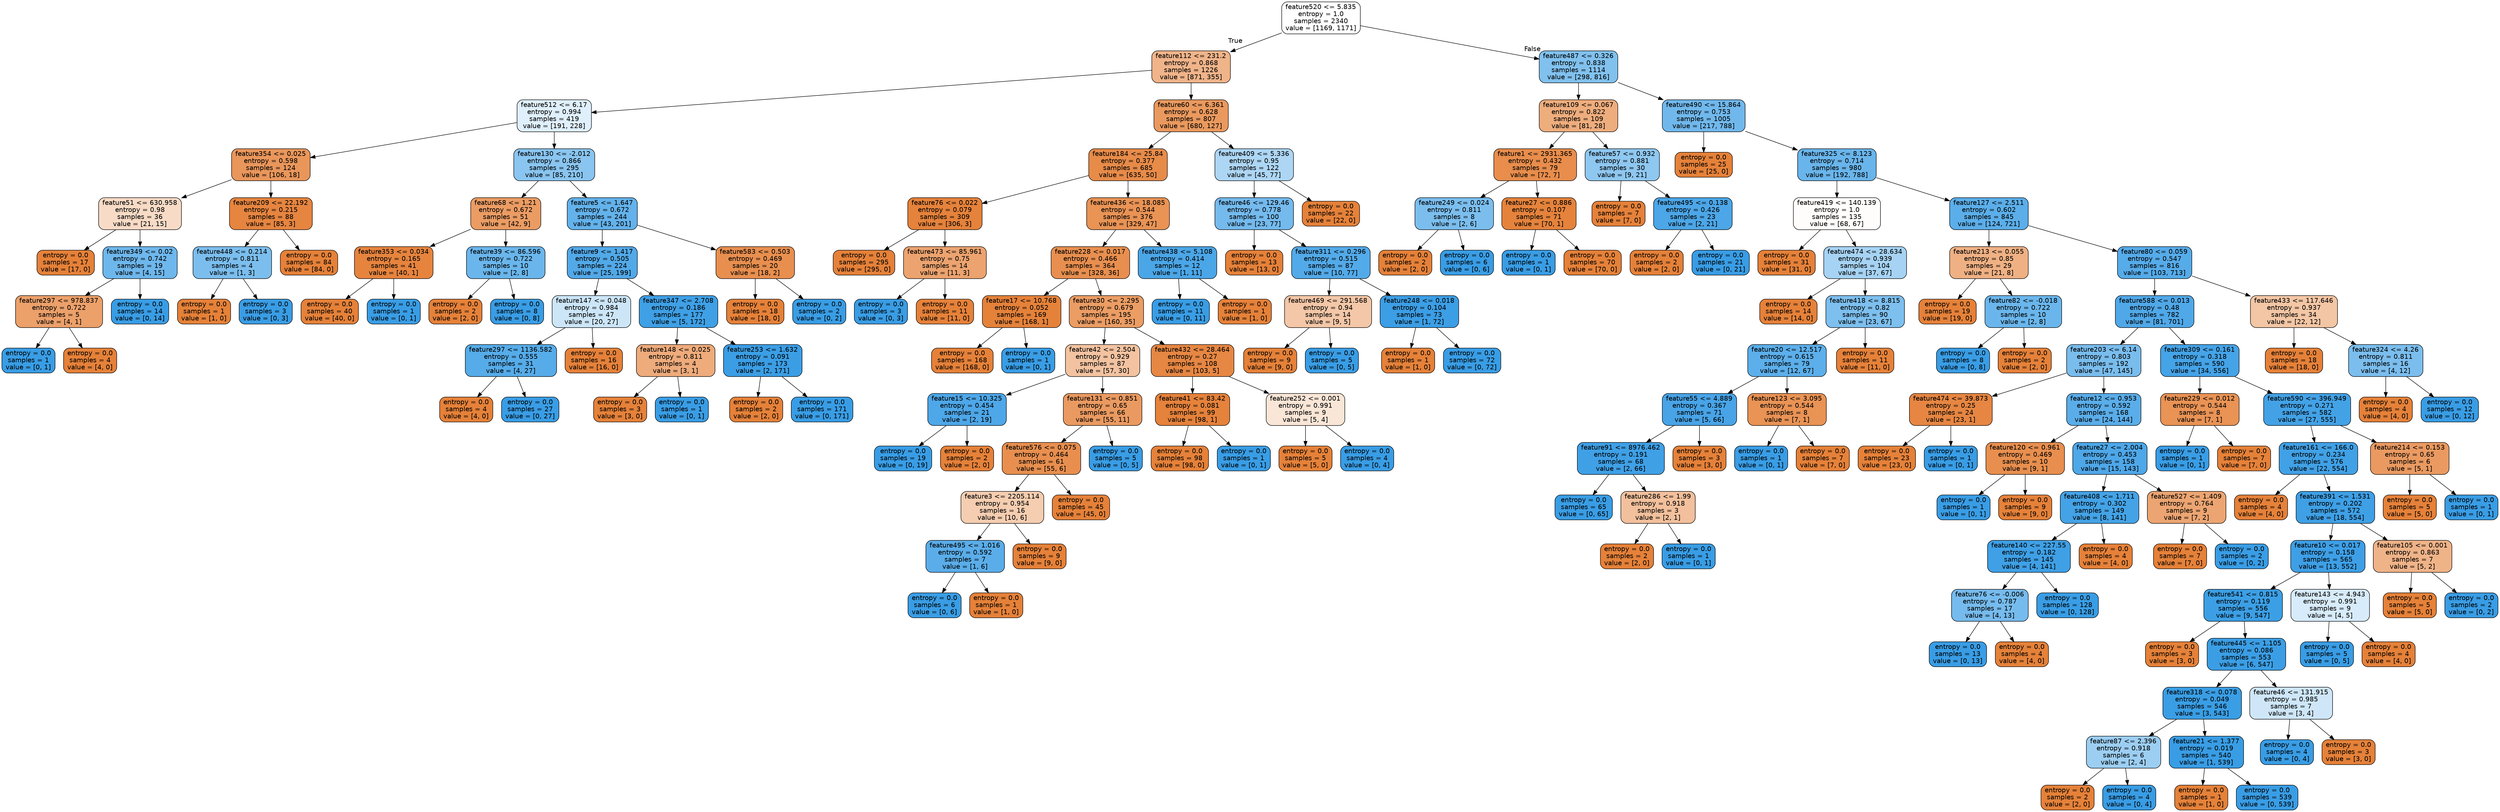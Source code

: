 digraph Tree {
node [shape=box, style="filled, rounded", color="black", fontname=helvetica] ;
edge [fontname=helvetica] ;
0 [label="feature520 <= 5.835\nentropy = 1.0\nsamples = 2340\nvalue = [1169, 1171]", fillcolor="#ffffff"] ;
1 [label="feature112 <= 231.2\nentropy = 0.868\nsamples = 1226\nvalue = [871, 355]", fillcolor="#f0b48a"] ;
0 -> 1 [labeldistance=2.5, labelangle=45, headlabel="True"] ;
2 [label="feature512 <= 6.17\nentropy = 0.994\nsamples = 419\nvalue = [191, 228]", fillcolor="#dfeffb"] ;
1 -> 2 ;
3 [label="feature354 <= 0.025\nentropy = 0.598\nsamples = 124\nvalue = [106, 18]", fillcolor="#e9965b"] ;
2 -> 3 ;
4 [label="feature51 <= 630.958\nentropy = 0.98\nsamples = 36\nvalue = [21, 15]", fillcolor="#f8dbc6"] ;
3 -> 4 ;
5 [label="entropy = 0.0\nsamples = 17\nvalue = [17, 0]", fillcolor="#e58139"] ;
4 -> 5 ;
6 [label="feature349 <= 0.02\nentropy = 0.742\nsamples = 19\nvalue = [4, 15]", fillcolor="#6eb7ec"] ;
4 -> 6 ;
7 [label="feature297 <= 978.837\nentropy = 0.722\nsamples = 5\nvalue = [4, 1]", fillcolor="#eca06a"] ;
6 -> 7 ;
8 [label="entropy = 0.0\nsamples = 1\nvalue = [0, 1]", fillcolor="#399de5"] ;
7 -> 8 ;
9 [label="entropy = 0.0\nsamples = 4\nvalue = [4, 0]", fillcolor="#e58139"] ;
7 -> 9 ;
10 [label="entropy = 0.0\nsamples = 14\nvalue = [0, 14]", fillcolor="#399de5"] ;
6 -> 10 ;
11 [label="feature209 <= 22.192\nentropy = 0.215\nsamples = 88\nvalue = [85, 3]", fillcolor="#e68540"] ;
3 -> 11 ;
12 [label="feature448 <= 0.214\nentropy = 0.811\nsamples = 4\nvalue = [1, 3]", fillcolor="#7bbeee"] ;
11 -> 12 ;
13 [label="entropy = 0.0\nsamples = 1\nvalue = [1, 0]", fillcolor="#e58139"] ;
12 -> 13 ;
14 [label="entropy = 0.0\nsamples = 3\nvalue = [0, 3]", fillcolor="#399de5"] ;
12 -> 14 ;
15 [label="entropy = 0.0\nsamples = 84\nvalue = [84, 0]", fillcolor="#e58139"] ;
11 -> 15 ;
16 [label="feature130 <= -2.012\nentropy = 0.866\nsamples = 295\nvalue = [85, 210]", fillcolor="#89c5f0"] ;
2 -> 16 ;
17 [label="feature68 <= 1.21\nentropy = 0.672\nsamples = 51\nvalue = [42, 9]", fillcolor="#eb9c63"] ;
16 -> 17 ;
18 [label="feature353 <= 0.034\nentropy = 0.165\nsamples = 41\nvalue = [40, 1]", fillcolor="#e6843e"] ;
17 -> 18 ;
19 [label="entropy = 0.0\nsamples = 40\nvalue = [40, 0]", fillcolor="#e58139"] ;
18 -> 19 ;
20 [label="entropy = 0.0\nsamples = 1\nvalue = [0, 1]", fillcolor="#399de5"] ;
18 -> 20 ;
21 [label="feature39 <= 86.596\nentropy = 0.722\nsamples = 10\nvalue = [2, 8]", fillcolor="#6ab6ec"] ;
17 -> 21 ;
22 [label="entropy = 0.0\nsamples = 2\nvalue = [2, 0]", fillcolor="#e58139"] ;
21 -> 22 ;
23 [label="entropy = 0.0\nsamples = 8\nvalue = [0, 8]", fillcolor="#399de5"] ;
21 -> 23 ;
24 [label="feature5 <= 1.647\nentropy = 0.672\nsamples = 244\nvalue = [43, 201]", fillcolor="#63b2eb"] ;
16 -> 24 ;
25 [label="feature9 <= 1.417\nentropy = 0.505\nsamples = 224\nvalue = [25, 199]", fillcolor="#52a9e8"] ;
24 -> 25 ;
26 [label="feature147 <= 0.048\nentropy = 0.984\nsamples = 47\nvalue = [20, 27]", fillcolor="#cce6f8"] ;
25 -> 26 ;
27 [label="feature297 <= 1136.582\nentropy = 0.555\nsamples = 31\nvalue = [4, 27]", fillcolor="#56ace9"] ;
26 -> 27 ;
28 [label="entropy = 0.0\nsamples = 4\nvalue = [4, 0]", fillcolor="#e58139"] ;
27 -> 28 ;
29 [label="entropy = 0.0\nsamples = 27\nvalue = [0, 27]", fillcolor="#399de5"] ;
27 -> 29 ;
30 [label="entropy = 0.0\nsamples = 16\nvalue = [16, 0]", fillcolor="#e58139"] ;
26 -> 30 ;
31 [label="feature347 <= 2.708\nentropy = 0.186\nsamples = 177\nvalue = [5, 172]", fillcolor="#3fa0e6"] ;
25 -> 31 ;
32 [label="feature148 <= 0.025\nentropy = 0.811\nsamples = 4\nvalue = [3, 1]", fillcolor="#eeab7b"] ;
31 -> 32 ;
33 [label="entropy = 0.0\nsamples = 3\nvalue = [3, 0]", fillcolor="#e58139"] ;
32 -> 33 ;
34 [label="entropy = 0.0\nsamples = 1\nvalue = [0, 1]", fillcolor="#399de5"] ;
32 -> 34 ;
35 [label="feature253 <= 1.632\nentropy = 0.091\nsamples = 173\nvalue = [2, 171]", fillcolor="#3b9ee5"] ;
31 -> 35 ;
36 [label="entropy = 0.0\nsamples = 2\nvalue = [2, 0]", fillcolor="#e58139"] ;
35 -> 36 ;
37 [label="entropy = 0.0\nsamples = 171\nvalue = [0, 171]", fillcolor="#399de5"] ;
35 -> 37 ;
38 [label="feature583 <= 0.503\nentropy = 0.469\nsamples = 20\nvalue = [18, 2]", fillcolor="#e88f4f"] ;
24 -> 38 ;
39 [label="entropy = 0.0\nsamples = 18\nvalue = [18, 0]", fillcolor="#e58139"] ;
38 -> 39 ;
40 [label="entropy = 0.0\nsamples = 2\nvalue = [0, 2]", fillcolor="#399de5"] ;
38 -> 40 ;
41 [label="feature60 <= 6.361\nentropy = 0.628\nsamples = 807\nvalue = [680, 127]", fillcolor="#ea995e"] ;
1 -> 41 ;
42 [label="feature184 <= 25.84\nentropy = 0.377\nsamples = 685\nvalue = [635, 50]", fillcolor="#e78b49"] ;
41 -> 42 ;
43 [label="feature76 <= 0.022\nentropy = 0.079\nsamples = 309\nvalue = [306, 3]", fillcolor="#e5823b"] ;
42 -> 43 ;
44 [label="entropy = 0.0\nsamples = 295\nvalue = [295, 0]", fillcolor="#e58139"] ;
43 -> 44 ;
45 [label="feature473 <= 85.961\nentropy = 0.75\nsamples = 14\nvalue = [11, 3]", fillcolor="#eca36f"] ;
43 -> 45 ;
46 [label="entropy = 0.0\nsamples = 3\nvalue = [0, 3]", fillcolor="#399de5"] ;
45 -> 46 ;
47 [label="entropy = 0.0\nsamples = 11\nvalue = [11, 0]", fillcolor="#e58139"] ;
45 -> 47 ;
48 [label="feature436 <= 18.085\nentropy = 0.544\nsamples = 376\nvalue = [329, 47]", fillcolor="#e99355"] ;
42 -> 48 ;
49 [label="feature228 <= 0.017\nentropy = 0.466\nsamples = 364\nvalue = [328, 36]", fillcolor="#e88f4f"] ;
48 -> 49 ;
50 [label="feature17 <= 10.768\nentropy = 0.052\nsamples = 169\nvalue = [168, 1]", fillcolor="#e5823a"] ;
49 -> 50 ;
51 [label="entropy = 0.0\nsamples = 168\nvalue = [168, 0]", fillcolor="#e58139"] ;
50 -> 51 ;
52 [label="entropy = 0.0\nsamples = 1\nvalue = [0, 1]", fillcolor="#399de5"] ;
50 -> 52 ;
53 [label="feature30 <= 2.295\nentropy = 0.679\nsamples = 195\nvalue = [160, 35]", fillcolor="#eb9d64"] ;
49 -> 53 ;
54 [label="feature42 <= 2.504\nentropy = 0.929\nsamples = 87\nvalue = [57, 30]", fillcolor="#f3c3a1"] ;
53 -> 54 ;
55 [label="feature15 <= 10.325\nentropy = 0.454\nsamples = 21\nvalue = [2, 19]", fillcolor="#4ea7e8"] ;
54 -> 55 ;
56 [label="entropy = 0.0\nsamples = 19\nvalue = [0, 19]", fillcolor="#399de5"] ;
55 -> 56 ;
57 [label="entropy = 0.0\nsamples = 2\nvalue = [2, 0]", fillcolor="#e58139"] ;
55 -> 57 ;
58 [label="feature131 <= 0.851\nentropy = 0.65\nsamples = 66\nvalue = [55, 11]", fillcolor="#ea9a61"] ;
54 -> 58 ;
59 [label="feature576 <= 0.075\nentropy = 0.464\nsamples = 61\nvalue = [55, 6]", fillcolor="#e88f4f"] ;
58 -> 59 ;
60 [label="feature3 <= 2205.114\nentropy = 0.954\nsamples = 16\nvalue = [10, 6]", fillcolor="#f5cdb0"] ;
59 -> 60 ;
61 [label="feature495 <= 1.016\nentropy = 0.592\nsamples = 7\nvalue = [1, 6]", fillcolor="#5aade9"] ;
60 -> 61 ;
62 [label="entropy = 0.0\nsamples = 6\nvalue = [0, 6]", fillcolor="#399de5"] ;
61 -> 62 ;
63 [label="entropy = 0.0\nsamples = 1\nvalue = [1, 0]", fillcolor="#e58139"] ;
61 -> 63 ;
64 [label="entropy = 0.0\nsamples = 9\nvalue = [9, 0]", fillcolor="#e58139"] ;
60 -> 64 ;
65 [label="entropy = 0.0\nsamples = 45\nvalue = [45, 0]", fillcolor="#e58139"] ;
59 -> 65 ;
66 [label="entropy = 0.0\nsamples = 5\nvalue = [0, 5]", fillcolor="#399de5"] ;
58 -> 66 ;
67 [label="feature432 <= 28.464\nentropy = 0.27\nsamples = 108\nvalue = [103, 5]", fillcolor="#e68743"] ;
53 -> 67 ;
68 [label="feature41 <= 83.42\nentropy = 0.081\nsamples = 99\nvalue = [98, 1]", fillcolor="#e5823b"] ;
67 -> 68 ;
69 [label="entropy = 0.0\nsamples = 98\nvalue = [98, 0]", fillcolor="#e58139"] ;
68 -> 69 ;
70 [label="entropy = 0.0\nsamples = 1\nvalue = [0, 1]", fillcolor="#399de5"] ;
68 -> 70 ;
71 [label="feature252 <= 0.001\nentropy = 0.991\nsamples = 9\nvalue = [5, 4]", fillcolor="#fae6d7"] ;
67 -> 71 ;
72 [label="entropy = 0.0\nsamples = 5\nvalue = [5, 0]", fillcolor="#e58139"] ;
71 -> 72 ;
73 [label="entropy = 0.0\nsamples = 4\nvalue = [0, 4]", fillcolor="#399de5"] ;
71 -> 73 ;
74 [label="feature438 <= 5.108\nentropy = 0.414\nsamples = 12\nvalue = [1, 11]", fillcolor="#4ba6e7"] ;
48 -> 74 ;
75 [label="entropy = 0.0\nsamples = 11\nvalue = [0, 11]", fillcolor="#399de5"] ;
74 -> 75 ;
76 [label="entropy = 0.0\nsamples = 1\nvalue = [1, 0]", fillcolor="#e58139"] ;
74 -> 76 ;
77 [label="feature409 <= 5.336\nentropy = 0.95\nsamples = 122\nvalue = [45, 77]", fillcolor="#add6f4"] ;
41 -> 77 ;
78 [label="feature46 <= 129.46\nentropy = 0.778\nsamples = 100\nvalue = [23, 77]", fillcolor="#74baed"] ;
77 -> 78 ;
79 [label="entropy = 0.0\nsamples = 13\nvalue = [13, 0]", fillcolor="#e58139"] ;
78 -> 79 ;
80 [label="feature311 <= 0.296\nentropy = 0.515\nsamples = 87\nvalue = [10, 77]", fillcolor="#53aae8"] ;
78 -> 80 ;
81 [label="feature469 <= 291.568\nentropy = 0.94\nsamples = 14\nvalue = [9, 5]", fillcolor="#f3c7a7"] ;
80 -> 81 ;
82 [label="entropy = 0.0\nsamples = 9\nvalue = [9, 0]", fillcolor="#e58139"] ;
81 -> 82 ;
83 [label="entropy = 0.0\nsamples = 5\nvalue = [0, 5]", fillcolor="#399de5"] ;
81 -> 83 ;
84 [label="feature248 <= 0.018\nentropy = 0.104\nsamples = 73\nvalue = [1, 72]", fillcolor="#3c9ee5"] ;
80 -> 84 ;
85 [label="entropy = 0.0\nsamples = 1\nvalue = [1, 0]", fillcolor="#e58139"] ;
84 -> 85 ;
86 [label="entropy = 0.0\nsamples = 72\nvalue = [0, 72]", fillcolor="#399de5"] ;
84 -> 86 ;
87 [label="entropy = 0.0\nsamples = 22\nvalue = [22, 0]", fillcolor="#e58139"] ;
77 -> 87 ;
88 [label="feature487 <= 0.326\nentropy = 0.838\nsamples = 1114\nvalue = [298, 816]", fillcolor="#81c1ee"] ;
0 -> 88 [labeldistance=2.5, labelangle=-45, headlabel="False"] ;
89 [label="feature109 <= 0.067\nentropy = 0.822\nsamples = 109\nvalue = [81, 28]", fillcolor="#eead7d"] ;
88 -> 89 ;
90 [label="feature1 <= 2931.365\nentropy = 0.432\nsamples = 79\nvalue = [72, 7]", fillcolor="#e88d4c"] ;
89 -> 90 ;
91 [label="feature249 <= 0.024\nentropy = 0.811\nsamples = 8\nvalue = [2, 6]", fillcolor="#7bbeee"] ;
90 -> 91 ;
92 [label="entropy = 0.0\nsamples = 2\nvalue = [2, 0]", fillcolor="#e58139"] ;
91 -> 92 ;
93 [label="entropy = 0.0\nsamples = 6\nvalue = [0, 6]", fillcolor="#399de5"] ;
91 -> 93 ;
94 [label="feature27 <= 0.886\nentropy = 0.107\nsamples = 71\nvalue = [70, 1]", fillcolor="#e5833c"] ;
90 -> 94 ;
95 [label="entropy = 0.0\nsamples = 1\nvalue = [0, 1]", fillcolor="#399de5"] ;
94 -> 95 ;
96 [label="entropy = 0.0\nsamples = 70\nvalue = [70, 0]", fillcolor="#e58139"] ;
94 -> 96 ;
97 [label="feature57 <= 0.932\nentropy = 0.881\nsamples = 30\nvalue = [9, 21]", fillcolor="#8ec7f0"] ;
89 -> 97 ;
98 [label="entropy = 0.0\nsamples = 7\nvalue = [7, 0]", fillcolor="#e58139"] ;
97 -> 98 ;
99 [label="feature495 <= 0.138\nentropy = 0.426\nsamples = 23\nvalue = [2, 21]", fillcolor="#4ca6e7"] ;
97 -> 99 ;
100 [label="entropy = 0.0\nsamples = 2\nvalue = [2, 0]", fillcolor="#e58139"] ;
99 -> 100 ;
101 [label="entropy = 0.0\nsamples = 21\nvalue = [0, 21]", fillcolor="#399de5"] ;
99 -> 101 ;
102 [label="feature490 <= 15.864\nentropy = 0.753\nsamples = 1005\nvalue = [217, 788]", fillcolor="#70b8ec"] ;
88 -> 102 ;
103 [label="entropy = 0.0\nsamples = 25\nvalue = [25, 0]", fillcolor="#e58139"] ;
102 -> 103 ;
104 [label="feature325 <= 8.123\nentropy = 0.714\nsamples = 980\nvalue = [192, 788]", fillcolor="#69b5eb"] ;
102 -> 104 ;
105 [label="feature419 <= 140.139\nentropy = 1.0\nsamples = 135\nvalue = [68, 67]", fillcolor="#fffdfc"] ;
104 -> 105 ;
106 [label="entropy = 0.0\nsamples = 31\nvalue = [31, 0]", fillcolor="#e58139"] ;
105 -> 106 ;
107 [label="feature474 <= 28.634\nentropy = 0.939\nsamples = 104\nvalue = [37, 67]", fillcolor="#a6d3f3"] ;
105 -> 107 ;
108 [label="entropy = 0.0\nsamples = 14\nvalue = [14, 0]", fillcolor="#e58139"] ;
107 -> 108 ;
109 [label="feature418 <= 8.815\nentropy = 0.82\nsamples = 90\nvalue = [23, 67]", fillcolor="#7dbfee"] ;
107 -> 109 ;
110 [label="feature20 <= 12.517\nentropy = 0.615\nsamples = 79\nvalue = [12, 67]", fillcolor="#5cafea"] ;
109 -> 110 ;
111 [label="feature55 <= 4.889\nentropy = 0.367\nsamples = 71\nvalue = [5, 66]", fillcolor="#48a4e7"] ;
110 -> 111 ;
112 [label="feature91 <= 8976.462\nentropy = 0.191\nsamples = 68\nvalue = [2, 66]", fillcolor="#3fa0e6"] ;
111 -> 112 ;
113 [label="entropy = 0.0\nsamples = 65\nvalue = [0, 65]", fillcolor="#399de5"] ;
112 -> 113 ;
114 [label="feature286 <= 1.99\nentropy = 0.918\nsamples = 3\nvalue = [2, 1]", fillcolor="#f2c09c"] ;
112 -> 114 ;
115 [label="entropy = 0.0\nsamples = 2\nvalue = [2, 0]", fillcolor="#e58139"] ;
114 -> 115 ;
116 [label="entropy = 0.0\nsamples = 1\nvalue = [0, 1]", fillcolor="#399de5"] ;
114 -> 116 ;
117 [label="entropy = 0.0\nsamples = 3\nvalue = [3, 0]", fillcolor="#e58139"] ;
111 -> 117 ;
118 [label="feature123 <= 3.095\nentropy = 0.544\nsamples = 8\nvalue = [7, 1]", fillcolor="#e99355"] ;
110 -> 118 ;
119 [label="entropy = 0.0\nsamples = 1\nvalue = [0, 1]", fillcolor="#399de5"] ;
118 -> 119 ;
120 [label="entropy = 0.0\nsamples = 7\nvalue = [7, 0]", fillcolor="#e58139"] ;
118 -> 120 ;
121 [label="entropy = 0.0\nsamples = 11\nvalue = [11, 0]", fillcolor="#e58139"] ;
109 -> 121 ;
122 [label="feature127 <= 2.511\nentropy = 0.602\nsamples = 845\nvalue = [124, 721]", fillcolor="#5baee9"] ;
104 -> 122 ;
123 [label="feature213 <= 0.055\nentropy = 0.85\nsamples = 29\nvalue = [21, 8]", fillcolor="#efb184"] ;
122 -> 123 ;
124 [label="entropy = 0.0\nsamples = 19\nvalue = [19, 0]", fillcolor="#e58139"] ;
123 -> 124 ;
125 [label="feature82 <= -0.018\nentropy = 0.722\nsamples = 10\nvalue = [2, 8]", fillcolor="#6ab6ec"] ;
123 -> 125 ;
126 [label="entropy = 0.0\nsamples = 8\nvalue = [0, 8]", fillcolor="#399de5"] ;
125 -> 126 ;
127 [label="entropy = 0.0\nsamples = 2\nvalue = [2, 0]", fillcolor="#e58139"] ;
125 -> 127 ;
128 [label="feature80 <= 0.059\nentropy = 0.547\nsamples = 816\nvalue = [103, 713]", fillcolor="#56abe9"] ;
122 -> 128 ;
129 [label="feature588 <= 0.013\nentropy = 0.48\nsamples = 782\nvalue = [81, 701]", fillcolor="#50a8e8"] ;
128 -> 129 ;
130 [label="feature203 <= 6.14\nentropy = 0.803\nsamples = 192\nvalue = [47, 145]", fillcolor="#79bded"] ;
129 -> 130 ;
131 [label="feature474 <= 39.873\nentropy = 0.25\nsamples = 24\nvalue = [23, 1]", fillcolor="#e68642"] ;
130 -> 131 ;
132 [label="entropy = 0.0\nsamples = 23\nvalue = [23, 0]", fillcolor="#e58139"] ;
131 -> 132 ;
133 [label="entropy = 0.0\nsamples = 1\nvalue = [0, 1]", fillcolor="#399de5"] ;
131 -> 133 ;
134 [label="feature12 <= 0.953\nentropy = 0.592\nsamples = 168\nvalue = [24, 144]", fillcolor="#5aade9"] ;
130 -> 134 ;
135 [label="feature120 <= 0.961\nentropy = 0.469\nsamples = 10\nvalue = [9, 1]", fillcolor="#e88f4f"] ;
134 -> 135 ;
136 [label="entropy = 0.0\nsamples = 1\nvalue = [0, 1]", fillcolor="#399de5"] ;
135 -> 136 ;
137 [label="entropy = 0.0\nsamples = 9\nvalue = [9, 0]", fillcolor="#e58139"] ;
135 -> 137 ;
138 [label="feature27 <= 2.004\nentropy = 0.453\nsamples = 158\nvalue = [15, 143]", fillcolor="#4ea7e8"] ;
134 -> 138 ;
139 [label="feature408 <= 1.711\nentropy = 0.302\nsamples = 149\nvalue = [8, 141]", fillcolor="#44a3e6"] ;
138 -> 139 ;
140 [label="feature140 <= 227.55\nentropy = 0.182\nsamples = 145\nvalue = [4, 141]", fillcolor="#3fa0e6"] ;
139 -> 140 ;
141 [label="feature76 <= -0.006\nentropy = 0.787\nsamples = 17\nvalue = [4, 13]", fillcolor="#76bbed"] ;
140 -> 141 ;
142 [label="entropy = 0.0\nsamples = 13\nvalue = [0, 13]", fillcolor="#399de5"] ;
141 -> 142 ;
143 [label="entropy = 0.0\nsamples = 4\nvalue = [4, 0]", fillcolor="#e58139"] ;
141 -> 143 ;
144 [label="entropy = 0.0\nsamples = 128\nvalue = [0, 128]", fillcolor="#399de5"] ;
140 -> 144 ;
145 [label="entropy = 0.0\nsamples = 4\nvalue = [4, 0]", fillcolor="#e58139"] ;
139 -> 145 ;
146 [label="feature527 <= 1.409\nentropy = 0.764\nsamples = 9\nvalue = [7, 2]", fillcolor="#eca572"] ;
138 -> 146 ;
147 [label="entropy = 0.0\nsamples = 7\nvalue = [7, 0]", fillcolor="#e58139"] ;
146 -> 147 ;
148 [label="entropy = 0.0\nsamples = 2\nvalue = [0, 2]", fillcolor="#399de5"] ;
146 -> 148 ;
149 [label="feature309 <= 0.161\nentropy = 0.318\nsamples = 590\nvalue = [34, 556]", fillcolor="#45a3e7"] ;
129 -> 149 ;
150 [label="feature229 <= 0.012\nentropy = 0.544\nsamples = 8\nvalue = [7, 1]", fillcolor="#e99355"] ;
149 -> 150 ;
151 [label="entropy = 0.0\nsamples = 1\nvalue = [0, 1]", fillcolor="#399de5"] ;
150 -> 151 ;
152 [label="entropy = 0.0\nsamples = 7\nvalue = [7, 0]", fillcolor="#e58139"] ;
150 -> 152 ;
153 [label="feature590 <= 396.949\nentropy = 0.271\nsamples = 582\nvalue = [27, 555]", fillcolor="#43a2e6"] ;
149 -> 153 ;
154 [label="feature161 <= 166.0\nentropy = 0.234\nsamples = 576\nvalue = [22, 554]", fillcolor="#41a1e6"] ;
153 -> 154 ;
155 [label="entropy = 0.0\nsamples = 4\nvalue = [4, 0]", fillcolor="#e58139"] ;
154 -> 155 ;
156 [label="feature391 <= 1.531\nentropy = 0.202\nsamples = 572\nvalue = [18, 554]", fillcolor="#3fa0e6"] ;
154 -> 156 ;
157 [label="feature10 <= 0.017\nentropy = 0.158\nsamples = 565\nvalue = [13, 552]", fillcolor="#3e9fe6"] ;
156 -> 157 ;
158 [label="feature541 <= 0.815\nentropy = 0.119\nsamples = 556\nvalue = [9, 547]", fillcolor="#3c9fe5"] ;
157 -> 158 ;
159 [label="entropy = 0.0\nsamples = 3\nvalue = [3, 0]", fillcolor="#e58139"] ;
158 -> 159 ;
160 [label="feature445 <= 1.105\nentropy = 0.086\nsamples = 553\nvalue = [6, 547]", fillcolor="#3b9ee5"] ;
158 -> 160 ;
161 [label="feature318 <= 0.078\nentropy = 0.049\nsamples = 546\nvalue = [3, 543]", fillcolor="#3a9ee5"] ;
160 -> 161 ;
162 [label="feature87 <= 2.396\nentropy = 0.918\nsamples = 6\nvalue = [2, 4]", fillcolor="#9ccef2"] ;
161 -> 162 ;
163 [label="entropy = 0.0\nsamples = 2\nvalue = [2, 0]", fillcolor="#e58139"] ;
162 -> 163 ;
164 [label="entropy = 0.0\nsamples = 4\nvalue = [0, 4]", fillcolor="#399de5"] ;
162 -> 164 ;
165 [label="feature21 <= 1.377\nentropy = 0.019\nsamples = 540\nvalue = [1, 539]", fillcolor="#399de5"] ;
161 -> 165 ;
166 [label="entropy = 0.0\nsamples = 1\nvalue = [1, 0]", fillcolor="#e58139"] ;
165 -> 166 ;
167 [label="entropy = 0.0\nsamples = 539\nvalue = [0, 539]", fillcolor="#399de5"] ;
165 -> 167 ;
168 [label="feature46 <= 131.915\nentropy = 0.985\nsamples = 7\nvalue = [3, 4]", fillcolor="#cee6f8"] ;
160 -> 168 ;
169 [label="entropy = 0.0\nsamples = 4\nvalue = [0, 4]", fillcolor="#399de5"] ;
168 -> 169 ;
170 [label="entropy = 0.0\nsamples = 3\nvalue = [3, 0]", fillcolor="#e58139"] ;
168 -> 170 ;
171 [label="feature143 <= 4.943\nentropy = 0.991\nsamples = 9\nvalue = [4, 5]", fillcolor="#d7ebfa"] ;
157 -> 171 ;
172 [label="entropy = 0.0\nsamples = 5\nvalue = [0, 5]", fillcolor="#399de5"] ;
171 -> 172 ;
173 [label="entropy = 0.0\nsamples = 4\nvalue = [4, 0]", fillcolor="#e58139"] ;
171 -> 173 ;
174 [label="feature105 <= 0.001\nentropy = 0.863\nsamples = 7\nvalue = [5, 2]", fillcolor="#efb388"] ;
156 -> 174 ;
175 [label="entropy = 0.0\nsamples = 5\nvalue = [5, 0]", fillcolor="#e58139"] ;
174 -> 175 ;
176 [label="entropy = 0.0\nsamples = 2\nvalue = [0, 2]", fillcolor="#399de5"] ;
174 -> 176 ;
177 [label="feature214 <= 0.153\nentropy = 0.65\nsamples = 6\nvalue = [5, 1]", fillcolor="#ea9a61"] ;
153 -> 177 ;
178 [label="entropy = 0.0\nsamples = 5\nvalue = [5, 0]", fillcolor="#e58139"] ;
177 -> 178 ;
179 [label="entropy = 0.0\nsamples = 1\nvalue = [0, 1]", fillcolor="#399de5"] ;
177 -> 179 ;
180 [label="feature433 <= 117.646\nentropy = 0.937\nsamples = 34\nvalue = [22, 12]", fillcolor="#f3c6a5"] ;
128 -> 180 ;
181 [label="entropy = 0.0\nsamples = 18\nvalue = [18, 0]", fillcolor="#e58139"] ;
180 -> 181 ;
182 [label="feature324 <= 4.26\nentropy = 0.811\nsamples = 16\nvalue = [4, 12]", fillcolor="#7bbeee"] ;
180 -> 182 ;
183 [label="entropy = 0.0\nsamples = 4\nvalue = [4, 0]", fillcolor="#e58139"] ;
182 -> 183 ;
184 [label="entropy = 0.0\nsamples = 12\nvalue = [0, 12]", fillcolor="#399de5"] ;
182 -> 184 ;
}